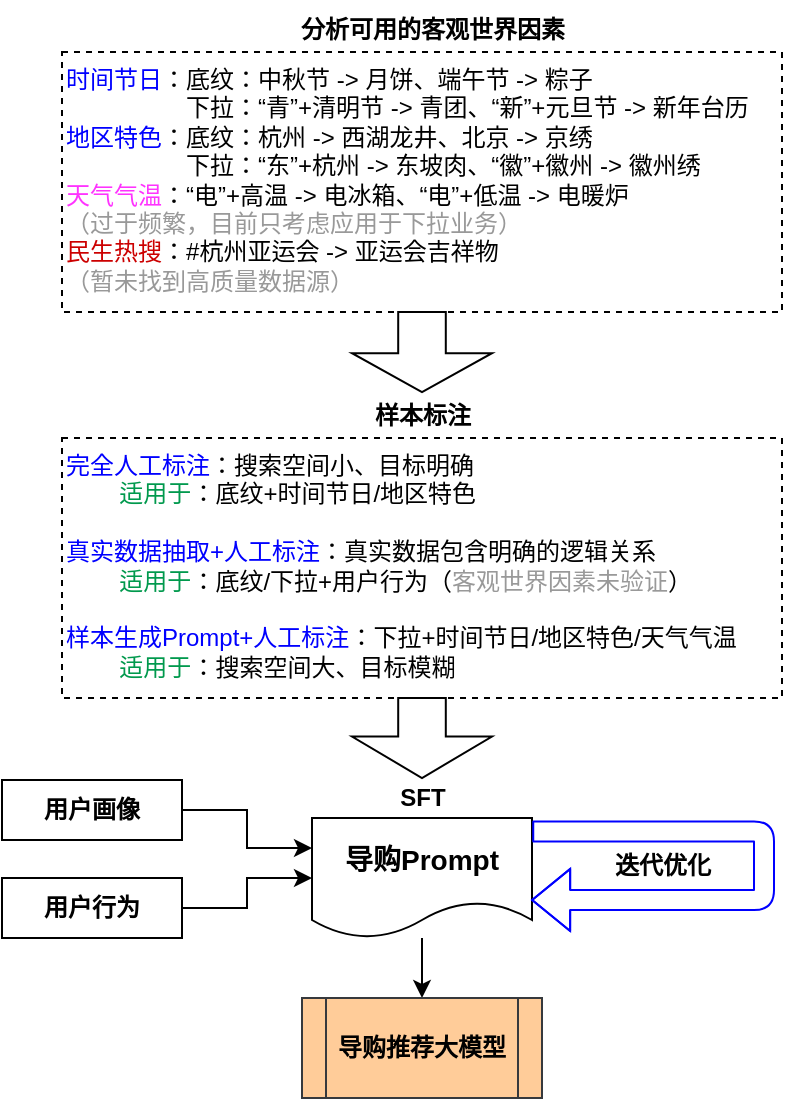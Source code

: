 <mxfile version="21.6.6" type="github" pages="3">
  <diagram name="整体工作流程" id="6svsY7AYi6eWxs9cwY4M">
    <mxGraphModel dx="1185" dy="642" grid="1" gridSize="10" guides="1" tooltips="1" connect="1" arrows="1" fold="1" page="1" pageScale="1" pageWidth="827" pageHeight="1169" math="0" shadow="0">
      <root>
        <mxCell id="0" />
        <mxCell id="1" parent="0" />
        <mxCell id="fewRxQg7fr85fRMhIoog-3" value="&lt;div style=&quot;&quot;&gt;&lt;span style=&quot;background-color: initial;&quot;&gt;&lt;font color=&quot;#0000ff&quot;&gt;时间节日&lt;/font&gt;：底纹：中秋节 -&amp;gt; 月饼、端午节 -&amp;gt; 粽子&lt;/span&gt;&lt;/div&gt;&lt;div style=&quot;&quot;&gt;&lt;span style=&quot;background-color: initial;&quot;&gt;&lt;span style=&quot;white-space: pre;&quot;&gt;&#x9;&lt;span style=&quot;white-space: pre;&quot;&gt;&#x9;&lt;/span&gt; &lt;/span&gt;&amp;nbsp;下拉：“青”+清明节 -&amp;gt; 青团、“新”+元旦节 -&amp;gt; 新年台历&lt;br&gt;&lt;/span&gt;&lt;/div&gt;&lt;div style=&quot;&quot;&gt;&lt;font color=&quot;#0000ff&quot;&gt;地区特色&lt;/font&gt;：底纹：杭州 -&amp;gt; 西湖龙井、北京 -&amp;gt; 京绣&lt;/div&gt;&lt;div style=&quot;&quot;&gt;&lt;span style=&quot;white-space: pre;&quot;&gt;&#x9;&lt;/span&gt;&lt;span style=&quot;white-space: pre;&quot;&gt;&#x9;&lt;/span&gt;&amp;nbsp; 下拉：“东”+杭州 -&amp;gt; 东坡肉、“徽”+徽州 -&amp;gt; 徽州绣&lt;br&gt;&lt;/div&gt;&lt;div style=&quot;&quot;&gt;&lt;font color=&quot;#ff33ff&quot;&gt;天气气温&lt;/font&gt;：“电”+高温 -&amp;gt; 电冰箱、“电”+低温 -&amp;gt; 电暖炉&lt;/div&gt;&lt;div style=&quot;&quot;&gt;&lt;font color=&quot;#999999&quot;&gt;（过于频繁，目前只考虑应用于下拉业务）&lt;/font&gt;&lt;br&gt;&lt;/div&gt;&lt;div style=&quot;&quot;&gt;&lt;font color=&quot;#cc0000&quot;&gt;民生热搜&lt;/font&gt;：#杭州亚运会 -&amp;gt; 亚运会吉祥物&lt;/div&gt;&lt;div style=&quot;&quot;&gt;&lt;font color=&quot;#999999&quot;&gt;（暂未找到高质量数据源）&lt;/font&gt;&lt;/div&gt;" style="rounded=0;whiteSpace=wrap;html=1;dashed=1;fillColor=none;align=left;labelPosition=center;verticalLabelPosition=middle;verticalAlign=top;" vertex="1" parent="1">
          <mxGeometry x="220" y="86" width="360" height="130" as="geometry" />
        </mxCell>
        <mxCell id="fewRxQg7fr85fRMhIoog-4" value="&lt;b style=&quot;&quot;&gt;分析可用的客观世界因素&lt;/b&gt;" style="text;html=1;align=center;verticalAlign=middle;resizable=0;points=[];autosize=1;strokeColor=none;fillColor=none;" vertex="1" parent="1">
          <mxGeometry x="325" y="60" width="160" height="30" as="geometry" />
        </mxCell>
        <mxCell id="fewRxQg7fr85fRMhIoog-6" value="&lt;div style=&quot;&quot;&gt;&lt;font color=&quot;#0000ff&quot;&gt;完全人工标注&lt;/font&gt;：搜索空间小、目标明确&lt;/div&gt;&lt;font style=&quot;background-color: initial;&quot;&gt;&lt;span style=&quot;color: rgb(0, 0, 255); white-space: pre;&quot;&gt;&#x9;&lt;/span&gt;&lt;font color=&quot;#00994d&quot;&gt;适用于&lt;/font&gt;&lt;/font&gt;&lt;span style=&quot;background-color: initial;&quot;&gt;：&lt;/span&gt;底纹+时间节日/地区特色&lt;div style=&quot;&quot;&gt;&lt;br&gt;&lt;/div&gt;&lt;div style=&quot;&quot;&gt;&lt;font color=&quot;#0000ff&quot;&gt;真实数据抽取+人工标注&lt;/font&gt;：真实数据包含明确的逻辑关系&lt;/div&gt;&lt;div style=&quot;&quot;&gt;&lt;span style=&quot;white-space: pre;&quot;&gt;&#x9;&lt;/span&gt;&lt;font color=&quot;#00994d&quot;&gt;适用于&lt;/font&gt;：底纹/下拉+用户行为（&lt;font color=&quot;#999999&quot;&gt;客观世界因素未验证&lt;/font&gt;）&lt;br&gt;&lt;/div&gt;&lt;div style=&quot;&quot;&gt;&lt;font color=&quot;#0000ff&quot;&gt;&lt;br&gt;&lt;/font&gt;&lt;/div&gt;&lt;div style=&quot;&quot;&gt;&lt;font color=&quot;#0000ff&quot;&gt;样本生成Prompt+人工标注&lt;/font&gt;：下拉+时间节日/地区特色/天气气温&lt;/div&gt;&lt;div style=&quot;&quot;&gt;&lt;span style=&quot;color: rgb(0, 0, 255); white-space: pre;&quot;&gt;&#x9;&lt;/span&gt;&lt;font color=&quot;#00994d&quot;&gt;适用于&lt;/font&gt;：搜索空间大、目标模糊&lt;/div&gt;" style="rounded=0;whiteSpace=wrap;html=1;dashed=1;fillColor=none;align=left;labelPosition=center;verticalLabelPosition=middle;verticalAlign=top;" vertex="1" parent="1">
          <mxGeometry x="220" y="279" width="360" height="130" as="geometry" />
        </mxCell>
        <mxCell id="fewRxQg7fr85fRMhIoog-7" value="&lt;b style=&quot;&quot;&gt;样本标注&lt;/b&gt;" style="text;html=1;align=center;verticalAlign=middle;resizable=0;points=[];autosize=1;strokeColor=none;fillColor=none;" vertex="1" parent="1">
          <mxGeometry x="365" y="253" width="70" height="30" as="geometry" />
        </mxCell>
        <mxCell id="fewRxQg7fr85fRMhIoog-8" value="" style="html=1;shadow=0;dashed=0;align=center;verticalAlign=middle;shape=mxgraph.arrows2.arrow;dy=0.66;dx=19.43;direction=south;notch=0;" vertex="1" parent="1">
          <mxGeometry x="365" y="216" width="70" height="40" as="geometry" />
        </mxCell>
        <mxCell id="fewRxQg7fr85fRMhIoog-9" value="" style="html=1;shadow=0;dashed=0;align=center;verticalAlign=middle;shape=mxgraph.arrows2.arrow;dy=0.66;dx=20.71;direction=south;notch=0;" vertex="1" parent="1">
          <mxGeometry x="365" y="409" width="70" height="40" as="geometry" />
        </mxCell>
        <mxCell id="iETDFduR17f8zgd3Fvz0-1" style="edgeStyle=orthogonalEdgeStyle;rounded=0;orthogonalLoop=1;jettySize=auto;html=1;entryX=0;entryY=0.25;entryDx=0;entryDy=0;" edge="1" parent="1" source="fewRxQg7fr85fRMhIoog-10" target="fewRxQg7fr85fRMhIoog-18">
          <mxGeometry relative="1" as="geometry" />
        </mxCell>
        <mxCell id="fewRxQg7fr85fRMhIoog-10" value="&lt;b&gt;用户画像&lt;/b&gt;" style="rounded=0;whiteSpace=wrap;html=1;" vertex="1" parent="1">
          <mxGeometry x="190" y="450" width="90" height="30" as="geometry" />
        </mxCell>
        <mxCell id="iETDFduR17f8zgd3Fvz0-2" style="edgeStyle=orthogonalEdgeStyle;rounded=0;orthogonalLoop=1;jettySize=auto;html=1;entryX=0;entryY=0.5;entryDx=0;entryDy=0;" edge="1" parent="1" source="fewRxQg7fr85fRMhIoog-11" target="fewRxQg7fr85fRMhIoog-18">
          <mxGeometry relative="1" as="geometry" />
        </mxCell>
        <mxCell id="fewRxQg7fr85fRMhIoog-11" value="&lt;b&gt;用户行为&lt;/b&gt;" style="rounded=0;whiteSpace=wrap;html=1;" vertex="1" parent="1">
          <mxGeometry x="190" y="499" width="90" height="30" as="geometry" />
        </mxCell>
        <mxCell id="fewRxQg7fr85fRMhIoog-20" style="edgeStyle=orthogonalEdgeStyle;rounded=0;orthogonalLoop=1;jettySize=auto;html=1;" edge="1" parent="1" source="fewRxQg7fr85fRMhIoog-18" target="fewRxQg7fr85fRMhIoog-19">
          <mxGeometry relative="1" as="geometry" />
        </mxCell>
        <mxCell id="fewRxQg7fr85fRMhIoog-18" value="&lt;b&gt;&lt;font style=&quot;font-size: 14px;&quot;&gt;导购Prompt&lt;/font&gt;&lt;/b&gt;" style="shape=document;whiteSpace=wrap;html=1;boundedLbl=1;" vertex="1" parent="1">
          <mxGeometry x="345" y="469" width="110" height="60" as="geometry" />
        </mxCell>
        <mxCell id="fewRxQg7fr85fRMhIoog-19" value="&lt;b&gt;导购推荐大模型&lt;/b&gt;" style="shape=process;whiteSpace=wrap;html=1;backgroundOutline=1;fillColor=#ffcc99;strokeColor=#36393d;" vertex="1" parent="1">
          <mxGeometry x="340" y="559" width="120" height="50" as="geometry" />
        </mxCell>
        <mxCell id="fewRxQg7fr85fRMhIoog-21" value="&lt;b style=&quot;&quot;&gt;SFT&lt;/b&gt;" style="text;html=1;align=center;verticalAlign=middle;resizable=0;points=[];autosize=1;strokeColor=none;fillColor=none;" vertex="1" parent="1">
          <mxGeometry x="375" y="444" width="50" height="30" as="geometry" />
        </mxCell>
        <mxCell id="iETDFduR17f8zgd3Fvz0-6" style="edgeStyle=orthogonalEdgeStyle;orthogonalLoop=1;jettySize=auto;html=1;exitX=0.992;exitY=0.112;exitDx=0;exitDy=0;exitPerimeter=0;entryX=0.987;entryY=0.683;entryDx=0;entryDy=0;entryPerimeter=0;strokeColor=#0000FF;rounded=1;shape=flexArrow;shadow=0;" edge="1" parent="1">
          <mxGeometry relative="1" as="geometry">
            <mxPoint x="455.12" y="475.72" as="sourcePoint" />
            <mxPoint x="454.57" y="509.98" as="targetPoint" />
            <Array as="points">
              <mxPoint x="571" y="476" />
              <mxPoint x="571" y="510" />
            </Array>
          </mxGeometry>
        </mxCell>
        <mxCell id="iETDFduR17f8zgd3Fvz0-7" value="&lt;b&gt;迭代优化&lt;/b&gt;" style="text;html=1;align=center;verticalAlign=middle;resizable=0;points=[];autosize=1;strokeColor=none;fillColor=none;" vertex="1" parent="1">
          <mxGeometry x="485" y="478" width="70" height="30" as="geometry" />
        </mxCell>
      </root>
    </mxGraphModel>
  </diagram>
  <diagram id="QY3gI__UVawmeQXpaZvP" name="样本标注">
    <mxGraphModel dx="902" dy="489" grid="1" gridSize="10" guides="1" tooltips="1" connect="1" arrows="1" fold="1" page="1" pageScale="1" pageWidth="827" pageHeight="1169" math="0" shadow="0">
      <root>
        <mxCell id="0" />
        <mxCell id="1" parent="0" />
        <mxCell id="Euo8UWNocTlka5IELdEy-1" value="&lt;p style=&quot;line-height: 150%;&quot;&gt;1.元旦节&lt;br&gt;2.春节&lt;br&gt;3.元宵节&lt;br&gt;4.情人节&lt;br&gt;5.女生节&lt;br&gt;······&lt;/p&gt;" style="rounded=0;whiteSpace=wrap;html=1;fillColor=none;align=left;dashed=1;strokeColor=#990099;spacing=6;" vertex="1" parent="1">
          <mxGeometry x="110" y="90" width="80" height="130" as="geometry" />
        </mxCell>
        <mxCell id="0dGfKXdX8EaHRsxWxWA2-1" value="&lt;b&gt;所有节日&lt;/b&gt;" style="text;html=1;align=center;verticalAlign=middle;resizable=0;points=[];autosize=1;strokeColor=none;fillColor=none;" vertex="1" parent="1">
          <mxGeometry x="115" y="60" width="70" height="30" as="geometry" />
        </mxCell>
        <mxCell id="0dGfKXdX8EaHRsxWxWA2-2" value="&lt;b&gt;用户画像&lt;/b&gt;" style="text;html=1;align=center;verticalAlign=middle;resizable=0;points=[];autosize=1;strokeColor=none;fillColor=none;" vertex="1" parent="1">
          <mxGeometry x="540" y="60" width="70" height="30" as="geometry" />
        </mxCell>
        <mxCell id="0dGfKXdX8EaHRsxWxWA2-3" value="&lt;font color=&quot;#0000ff&quot;&gt;性别&lt;/font&gt;：男性/女性&lt;br&gt;&lt;font color=&quot;#0000ff&quot;&gt;年龄&lt;/font&gt;：18岁以下/19-24岁/25-29岁/···&lt;br&gt;&lt;font color=&quot;#0000ff&quot;&gt;人生&lt;/font&gt;：单身/婚恋未育/已婚已育&lt;br&gt;&lt;font color=&quot;#0000ff&quot;&gt;孩子&lt;/font&gt;：1-3岁的儿子/3-6岁的女儿/···&lt;br&gt;&lt;font color=&quot;#0000ff&quot;&gt;老人&lt;/font&gt;：有/空&lt;br&gt;&lt;font color=&quot;#0000ff&quot;&gt;汽车&lt;/font&gt;：有/空&lt;br&gt;&lt;font color=&quot;#0000ff&quot;&gt;宠物&lt;/font&gt;：猫/狗/猫和狗&lt;br&gt;&lt;font color=&quot;#0000ff&quot;&gt;地点&lt;/font&gt;：杭州/北京/···" style="rounded=0;whiteSpace=wrap;html=1;fillColor=none;align=left;dashed=1;strokeColor=#990099;spacing=6;" vertex="1" parent="1">
          <mxGeometry x="460" y="90" width="230" height="130" as="geometry" />
        </mxCell>
        <mxCell id="0dGfKXdX8EaHRsxWxWA2-12" value="" style="endArrow=none;html=1;rounded=0;entryX=0;entryY=0.5;entryDx=0;entryDy=0;" edge="1" parent="1" target="0dGfKXdX8EaHRsxWxWA2-14">
          <mxGeometry width="50" height="50" relative="1" as="geometry">
            <mxPoint x="170" y="110" as="sourcePoint" />
            <mxPoint x="226.182" y="128.879" as="targetPoint" />
          </mxGeometry>
        </mxCell>
        <mxCell id="0dGfKXdX8EaHRsxWxWA2-14" value="元旦节 + 3-6岁的女儿&lt;br&gt;推：女童新年唐装" style="rounded=1;whiteSpace=wrap;html=1;" vertex="1" parent="1">
          <mxGeometry x="260" y="90" width="120" height="40" as="geometry" />
        </mxCell>
        <mxCell id="0dGfKXdX8EaHRsxWxWA2-15" value="" style="endArrow=none;html=1;rounded=0;entryX=0.002;entryY=0.447;entryDx=0;entryDy=0;entryPerimeter=0;exitX=1;exitY=0.5;exitDx=0;exitDy=0;" edge="1" parent="1" source="0dGfKXdX8EaHRsxWxWA2-14" target="0dGfKXdX8EaHRsxWxWA2-3">
          <mxGeometry width="50" height="50" relative="1" as="geometry">
            <mxPoint x="340" y="170" as="sourcePoint" />
            <mxPoint x="390" y="120" as="targetPoint" />
          </mxGeometry>
        </mxCell>
        <mxCell id="0dGfKXdX8EaHRsxWxWA2-16" value="&lt;b&gt;人工标注&lt;/b&gt;" style="text;html=1;align=center;verticalAlign=middle;resizable=0;points=[];autosize=1;strokeColor=none;fillColor=none;" vertex="1" parent="1">
          <mxGeometry x="285" y="60" width="70" height="30" as="geometry" />
        </mxCell>
        <mxCell id="0dGfKXdX8EaHRsxWxWA2-17" value="情人节 + 男性 + 婚恋&lt;br&gt;推：项链送女友" style="rounded=1;whiteSpace=wrap;html=1;" vertex="1" parent="1">
          <mxGeometry x="260" y="145" width="120" height="40" as="geometry" />
        </mxCell>
        <mxCell id="0dGfKXdX8EaHRsxWxWA2-18" value="" style="endArrow=none;html=1;rounded=0;entryX=0;entryY=0.5;entryDx=0;entryDy=0;" edge="1" parent="1" target="0dGfKXdX8EaHRsxWxWA2-17">
          <mxGeometry width="50" height="50" relative="1" as="geometry">
            <mxPoint x="170" y="164" as="sourcePoint" />
            <mxPoint x="260" y="164" as="targetPoint" />
          </mxGeometry>
        </mxCell>
        <mxCell id="0dGfKXdX8EaHRsxWxWA2-19" value="" style="endArrow=none;html=1;rounded=0;entryX=0.004;entryY=0.118;entryDx=0;entryDy=0;entryPerimeter=0;exitX=1;exitY=0.5;exitDx=0;exitDy=0;" edge="1" parent="1" source="0dGfKXdX8EaHRsxWxWA2-17" target="0dGfKXdX8EaHRsxWxWA2-3">
          <mxGeometry width="50" height="50" relative="1" as="geometry">
            <mxPoint x="340" y="170" as="sourcePoint" />
            <mxPoint x="390" y="120" as="targetPoint" />
          </mxGeometry>
        </mxCell>
        <mxCell id="0dGfKXdX8EaHRsxWxWA2-20" value="" style="endArrow=none;html=1;rounded=0;entryX=0.007;entryY=0.332;entryDx=0;entryDy=0;entryPerimeter=0;" edge="1" parent="1" target="0dGfKXdX8EaHRsxWxWA2-3">
          <mxGeometry width="50" height="50" relative="1" as="geometry">
            <mxPoint x="380" y="170" as="sourcePoint" />
            <mxPoint x="390" y="120" as="targetPoint" />
          </mxGeometry>
        </mxCell>
        <mxCell id="0dGfKXdX8EaHRsxWxWA2-21" value="情人节 + 女性 + 婚恋&lt;br&gt;推：剃须刀送男友" style="rounded=1;whiteSpace=wrap;html=1;" vertex="1" parent="1">
          <mxGeometry x="260" y="200" width="120" height="40" as="geometry" />
        </mxCell>
        <mxCell id="0dGfKXdX8EaHRsxWxWA2-22" value="" style="endArrow=none;html=1;rounded=0;entryX=0;entryY=0.5;entryDx=0;entryDy=0;" edge="1" parent="1" target="0dGfKXdX8EaHRsxWxWA2-21">
          <mxGeometry width="50" height="50" relative="1" as="geometry">
            <mxPoint x="170" y="165" as="sourcePoint" />
            <mxPoint x="260" y="215" as="targetPoint" />
          </mxGeometry>
        </mxCell>
        <mxCell id="0dGfKXdX8EaHRsxWxWA2-23" value="" style="endArrow=none;html=1;rounded=0;entryX=0.007;entryY=0.328;entryDx=0;entryDy=0;entryPerimeter=0;exitX=1.003;exitY=0.413;exitDx=0;exitDy=0;exitPerimeter=0;" edge="1" parent="1" source="0dGfKXdX8EaHRsxWxWA2-21" target="0dGfKXdX8EaHRsxWxWA2-3">
          <mxGeometry width="50" height="50" relative="1" as="geometry">
            <mxPoint x="390" y="180" as="sourcePoint" />
            <mxPoint x="472" y="143" as="targetPoint" />
          </mxGeometry>
        </mxCell>
        <mxCell id="0dGfKXdX8EaHRsxWxWA2-24" value="" style="endArrow=none;html=1;rounded=0;entryX=-0.001;entryY=0.131;entryDx=0;entryDy=0;entryPerimeter=0;exitX=1.013;exitY=0.413;exitDx=0;exitDy=0;exitPerimeter=0;" edge="1" parent="1" source="0dGfKXdX8EaHRsxWxWA2-21" target="0dGfKXdX8EaHRsxWxWA2-3">
          <mxGeometry width="50" height="50" relative="1" as="geometry">
            <mxPoint x="390" y="227" as="sourcePoint" />
            <mxPoint x="472" y="143" as="targetPoint" />
          </mxGeometry>
        </mxCell>
        <mxCell id="-FmtH7XlxLE_2CYFFByu-2" value="" style="ellipse;whiteSpace=wrap;html=1;fillColor=#cdeb8b;strokeColor=#36393d;gradientColor=none;opacity=50;" vertex="1" parent="1">
          <mxGeometry x="280" y="340" width="230" height="150" as="geometry" />
        </mxCell>
        <mxCell id="-FmtH7XlxLE_2CYFFByu-3" value="" style="ellipse;whiteSpace=wrap;html=1;fillColor=#cce5ff;strokeColor=#36393d;fillStyle=auto;opacity=50;" vertex="1" parent="1">
          <mxGeometry x="165" y="340" width="255" height="150" as="geometry" />
        </mxCell>
        <mxCell id="-FmtH7XlxLE_2CYFFByu-4" value="儿童节前夕" style="text;html=1;align=center;verticalAlign=middle;resizable=0;points=[];autosize=1;strokeColor=none;fillColor=none;" vertex="1" parent="1">
          <mxGeometry x="250" y="314" width="80" height="30" as="geometry" />
        </mxCell>
        <mxCell id="-FmtH7XlxLE_2CYFFByu-5" value="儿童节之后" style="text;html=1;align=center;verticalAlign=middle;resizable=0;points=[];autosize=1;strokeColor=none;fillColor=none;" vertex="1" parent="1">
          <mxGeometry x="370" y="314" width="80" height="30" as="geometry" />
        </mxCell>
        <mxCell id="-FmtH7XlxLE_2CYFFByu-6" value="&lt;div style=&quot;text-align: left;&quot;&gt;&lt;span style=&quot;background-color: initial;&quot;&gt;1.儿童节玩具&lt;/span&gt;&lt;/div&gt;&lt;div style=&quot;text-align: left;&quot;&gt;&lt;span style=&quot;background-color: initial;&quot;&gt;2.童装&lt;/span&gt;&lt;/div&gt;&lt;div style=&quot;text-align: left;&quot;&gt;&lt;span style=&quot;background-color: initial;&quot;&gt;3.其他热搜&lt;/span&gt;&lt;/div&gt;" style="text;html=1;align=center;verticalAlign=middle;resizable=0;points=[];autosize=1;strokeColor=none;fillColor=none;" vertex="1" parent="1">
          <mxGeometry x="185" y="390" width="90" height="60" as="geometry" />
        </mxCell>
        <mxCell id="-FmtH7XlxLE_2CYFFByu-7" value="&lt;div style=&quot;text-align: left;&quot;&gt;&lt;span style=&quot;background-color: initial;&quot;&gt;1.美妆&lt;/span&gt;&lt;/div&gt;&lt;div style=&quot;text-align: left;&quot;&gt;&lt;span style=&quot;background-color: initial;&quot;&gt;2.口红&lt;/span&gt;&lt;/div&gt;&lt;div style=&quot;text-align: left;&quot;&gt;&lt;span style=&quot;background-color: initial;&quot;&gt;3.数码电器&lt;/span&gt;&lt;/div&gt;&lt;div style=&quot;text-align: left;&quot;&gt;&lt;span style=&quot;background-color: initial;&quot;&gt;4.动漫周边&lt;/span&gt;&lt;/div&gt;&lt;div style=&quot;text-align: left;&quot;&gt;&lt;span style=&quot;background-color: initial;&quot;&gt;5.时尚T恤&lt;/span&gt;&lt;/div&gt;" style="text;html=1;align=center;verticalAlign=middle;resizable=0;points=[];autosize=1;strokeColor=none;fillColor=none;" vertex="1" parent="1">
          <mxGeometry x="310" y="375" width="80" height="90" as="geometry" />
        </mxCell>
        <mxCell id="-FmtH7XlxLE_2CYFFByu-8" value="&lt;div style=&quot;text-align: left;&quot;&gt;&lt;span style=&quot;background-color: initial;&quot;&gt;1.其他top热搜&lt;/span&gt;&lt;/div&gt;" style="text;html=1;align=center;verticalAlign=middle;resizable=0;points=[];autosize=1;strokeColor=none;fillColor=none;" vertex="1" parent="1">
          <mxGeometry x="414" y="405" width="100" height="30" as="geometry" />
        </mxCell>
        <mxCell id="-FmtH7XlxLE_2CYFFByu-9" value="1.儿童节玩具&lt;br&gt;&lt;div style=&quot;text-align: left;&quot;&gt;&lt;span style=&quot;background-color: initial;&quot;&gt;2.童装&lt;/span&gt;&lt;/div&gt;" style="ellipse;whiteSpace=wrap;html=1;fillColor=#ffcccc;strokeColor=#36393d;" vertex="1" parent="1">
          <mxGeometry x="345" y="502.5" width="100" height="65" as="geometry" />
        </mxCell>
        <mxCell id="-FmtH7XlxLE_2CYFFByu-14" style="edgeStyle=orthogonalEdgeStyle;rounded=0;orthogonalLoop=1;jettySize=auto;html=1;exitX=0.5;exitY=1;exitDx=0;exitDy=0;" edge="1" parent="1" source="-FmtH7XlxLE_2CYFFByu-12">
          <mxGeometry relative="1" as="geometry">
            <mxPoint x="230.174" y="520" as="targetPoint" />
          </mxGeometry>
        </mxCell>
        <mxCell id="-FmtH7XlxLE_2CYFFByu-12" value="" style="rounded=0;whiteSpace=wrap;html=1;fillColor=none;dashed=1;" vertex="1" parent="1">
          <mxGeometry x="190" y="390" width="80" height="60" as="geometry" />
        </mxCell>
        <mxCell id="-FmtH7XlxLE_2CYFFByu-16" style="edgeStyle=orthogonalEdgeStyle;rounded=0;orthogonalLoop=1;jettySize=auto;html=1;entryX=0;entryY=0.5;entryDx=0;entryDy=0;" edge="1" parent="1" source="-FmtH7XlxLE_2CYFFByu-15" target="-FmtH7XlxLE_2CYFFByu-9">
          <mxGeometry relative="1" as="geometry" />
        </mxCell>
        <mxCell id="-FmtH7XlxLE_2CYFFByu-15" value="抽取，人工标注过滤" style="text;html=1;align=center;verticalAlign=middle;resizable=0;points=[];autosize=1;strokeColor=default;fillColor=none;dashed=1;dashPattern=1 1;" vertex="1" parent="1">
          <mxGeometry x="165" y="520" width="130" height="30" as="geometry" />
        </mxCell>
        <mxCell id="jSN4fC_e8fdfGyuPKQl--6" style="edgeStyle=orthogonalEdgeStyle;rounded=0;orthogonalLoop=1;jettySize=auto;html=1;entryX=0.5;entryY=0;entryDx=0;entryDy=0;entryPerimeter=0;exitX=0.497;exitY=0.814;exitDx=0;exitDy=0;exitPerimeter=0;" edge="1" parent="1" source="8KKMYVU3bHa0hRRqsVrM-1" target="jSN4fC_e8fdfGyuPKQl--1">
          <mxGeometry relative="1" as="geometry" />
        </mxCell>
        <mxCell id="jSN4fC_e8fdfGyuPKQl--11" value="随机抽8个" style="edgeLabel;html=1;align=center;verticalAlign=middle;resizable=0;points=[];" vertex="1" connectable="0" parent="jSN4fC_e8fdfGyuPKQl--6">
          <mxGeometry x="-0.243" relative="1" as="geometry">
            <mxPoint as="offset" />
          </mxGeometry>
        </mxCell>
        <mxCell id="8KKMYVU3bHa0hRRqsVrM-1" value="&lt;div style=&quot;font-size: 11px;&quot;&gt;&lt;font style=&quot;font-size: 11px;&quot;&gt;前缀词：冰。&lt;/font&gt;&lt;/div&gt;&lt;div style=&quot;font-size: 11px;&quot;&gt;&lt;font style=&quot;font-size: 11px;&quot;&gt;构造场景：现在天气为晴，气温超过35度，&lt;/font&gt;&lt;/div&gt;&lt;div style=&quot;font-size: 11px;&quot;&gt;&lt;font style=&quot;font-size: 11px;&quot;&gt;太阳猛烈，基于前缀词更适合搜索冰袖。&lt;/font&gt;&lt;/div&gt;&lt;div style=&quot;font-size: 11px;&quot;&gt;&lt;font style=&quot;font-size: 11px;&quot;&gt;推荐query：冰袖&lt;/font&gt;&lt;/div&gt;" style="strokeWidth=2;html=1;shape=mxgraph.flowchart.multi-document;whiteSpace=wrap;align=left;spacing=6;fontSize=10;strokeColor=#00994D;" vertex="1" parent="1">
          <mxGeometry x="82" y="640" width="298" height="120" as="geometry" />
        </mxCell>
        <mxCell id="8KKMYVU3bHa0hRRqsVrM-2" value="人工构造一批few-shot样本池" style="text;html=1;align=center;verticalAlign=middle;resizable=0;points=[];autosize=1;strokeColor=none;fillColor=none;" vertex="1" parent="1">
          <mxGeometry x="82" y="610" width="180" height="30" as="geometry" />
        </mxCell>
        <mxCell id="5L6CSHoUNtJC-aSqBn-k-1" style="edgeStyle=orthogonalEdgeStyle;rounded=0;orthogonalLoop=1;jettySize=auto;html=1;entryX=0.75;entryY=0;entryDx=0;entryDy=0;entryPerimeter=0;" edge="1" parent="1" source="8KKMYVU3bHa0hRRqsVrM-3" target="jSN4fC_e8fdfGyuPKQl--1">
          <mxGeometry relative="1" as="geometry">
            <Array as="points">
              <mxPoint x="420" y="700" />
              <mxPoint x="420" y="800" />
              <mxPoint x="255" y="800" />
            </Array>
          </mxGeometry>
        </mxCell>
        <mxCell id="5L6CSHoUNtJC-aSqBn-k-2" value="随机抽2个" style="edgeLabel;html=1;align=center;verticalAlign=middle;resizable=0;points=[];" vertex="1" connectable="0" parent="5L6CSHoUNtJC-aSqBn-k-1">
          <mxGeometry x="0.352" y="-1" relative="1" as="geometry">
            <mxPoint as="offset" />
          </mxGeometry>
        </mxCell>
        <mxCell id="8KKMYVU3bHa0hRRqsVrM-3" value="&lt;div style=&quot;border-color: var(--border-color); font-size: 11px;&quot;&gt;&lt;font style=&quot;border-color: var(--border-color);&quot;&gt;前缀词：&lt;/font&gt;&lt;/div&gt;&lt;div style=&quot;border-color: var(--border-color); font-size: 11px;&quot;&gt;&lt;font style=&quot;border-color: var(--border-color);&quot;&gt;构造场景：&lt;/font&gt;&lt;/div&gt;&lt;div style=&quot;border-color: var(--border-color); font-size: 11px;&quot;&gt;&lt;font style=&quot;border-color: var(--border-color);&quot;&gt;推荐query：&lt;/font&gt;&lt;/div&gt;" style="strokeWidth=2;html=1;shape=mxgraph.flowchart.multi-document;whiteSpace=wrap;strokeColor=#990099;align=left;spacing=6;" vertex="1" parent="1">
          <mxGeometry x="470" y="645" width="240" height="110" as="geometry" />
        </mxCell>
        <mxCell id="jSN4fC_e8fdfGyuPKQl--10" style="edgeStyle=orthogonalEdgeStyle;rounded=0;orthogonalLoop=1;jettySize=auto;html=1;entryX=0.445;entryY=0.93;entryDx=0;entryDy=0;entryPerimeter=0;" edge="1" parent="1" source="8KKMYVU3bHa0hRRqsVrM-5" target="8KKMYVU3bHa0hRRqsVrM-3">
          <mxGeometry relative="1" as="geometry" />
        </mxCell>
        <mxCell id="jSN4fC_e8fdfGyuPKQl--14" value="去重、写入" style="edgeLabel;html=1;align=center;verticalAlign=middle;resizable=0;points=[];" vertex="1" connectable="0" parent="jSN4fC_e8fdfGyuPKQl--10">
          <mxGeometry x="-0.11" y="-1" relative="1" as="geometry">
            <mxPoint as="offset" />
          </mxGeometry>
        </mxCell>
        <mxCell id="8KKMYVU3bHa0hRRqsVrM-5" value="LLM&lt;br&gt;（chatGPT、chatGLM2）" style="shape=process;whiteSpace=wrap;html=1;backgroundOutline=1;fillColor=#ffcc99;strokeColor=#36393d;" vertex="1" parent="1">
          <mxGeometry x="480" y="830" width="196" height="60" as="geometry" />
        </mxCell>
        <mxCell id="jSN4fC_e8fdfGyuPKQl--9" style="edgeStyle=orthogonalEdgeStyle;rounded=0;orthogonalLoop=1;jettySize=auto;html=1;exitX=1;exitY=0.5;exitDx=0;exitDy=0;exitPerimeter=0;entryX=0;entryY=0.5;entryDx=0;entryDy=0;" edge="1" parent="1" source="jSN4fC_e8fdfGyuPKQl--1" target="8KKMYVU3bHa0hRRqsVrM-5">
          <mxGeometry relative="1" as="geometry" />
        </mxCell>
        <mxCell id="jSN4fC_e8fdfGyuPKQl--13" value="生成10个" style="edgeLabel;html=1;align=center;verticalAlign=middle;resizable=0;points=[];" vertex="1" connectable="0" parent="jSN4fC_e8fdfGyuPKQl--9">
          <mxGeometry x="-0.175" y="1" relative="1" as="geometry">
            <mxPoint x="17" y="1" as="offset" />
          </mxGeometry>
        </mxCell>
        <mxCell id="jSN4fC_e8fdfGyuPKQl--1" value="&lt;div style=&quot;&quot;&gt;&lt;b style=&quot;&quot;&gt;&lt;font style=&quot;font-size: 12px;&quot;&gt;few-shot Prompt&lt;/font&gt;&lt;/b&gt;&lt;/div&gt;" style="strokeWidth=2;html=1;shape=mxgraph.flowchart.document2;whiteSpace=wrap;size=0.295;align=center;" vertex="1" parent="1">
          <mxGeometry x="180" y="830" width="100" height="60" as="geometry" />
        </mxCell>
        <mxCell id="jSN4fC_e8fdfGyuPKQl--5" value="&lt;div style=&quot;border-color: var(--border-color); text-align: left;&quot;&gt;&lt;font color=&quot;#808080&quot;&gt;根据下列样例相似的其他样本，尽可能给出多元化的样本，要求：&lt;/font&gt;&lt;/div&gt;&lt;div style=&quot;border-color: var(--border-color); text-align: left;&quot;&gt;&lt;font color=&quot;#808080&quot;&gt;前缀词为1个字。&lt;/font&gt;&lt;/div&gt;&lt;div style=&quot;border-color: var(--border-color); text-align: left;&quot;&gt;&lt;font color=&quot;#808080&quot;&gt;构造场景中可考虑的因素：&lt;/font&gt;&lt;/div&gt;&lt;div style=&quot;border-color: var(--border-color); text-align: left;&quot;&gt;&lt;font color=&quot;#808080&quot;&gt;天气（包括：晴天、阴天、大雨、中雨、大雨、暴雨、小雪、大雪、沙尘暴、霾等），温度（包括最高温度和最低温度），体感（包括：极寒、寒冷、冷、凉爽、舒适、炎热、高温），空气湿度（包括：极度干燥、重度干燥、干燥、舒适、湿润、潮湿）；&lt;/font&gt;&lt;/div&gt;&lt;div style=&quot;border-color: var(--border-color); text-align: left;&quot;&gt;&lt;font color=&quot;#808080&quot; style=&quot;border-color: var(--border-color);&quot;&gt;&lt;span style=&quot;background-color: initial;&quot;&gt;推荐query必须为电商领域的推荐query&lt;/span&gt;。&lt;/font&gt;&lt;/div&gt;&lt;div style=&quot;border-color: var(--border-color); text-align: left;&quot;&gt;&lt;font color=&quot;#808080&quot; style=&quot;border-color: var(--border-color);&quot;&gt;（1）sample1&lt;/font&gt;&lt;/div&gt;&lt;div style=&quot;border-color: var(--border-color); text-align: left;&quot;&gt;&lt;font color=&quot;#808080&quot; style=&quot;border-color: var(--border-color);&quot;&gt;（2）sample2&lt;/font&gt;&lt;/div&gt;&lt;div style=&quot;border-color: var(--border-color); text-align: left;&quot;&gt;&lt;font color=&quot;#808080&quot;&gt;&amp;nbsp; &amp;nbsp; &amp;nbsp; &amp;nbsp; &amp;nbsp;····&lt;/font&gt;&lt;/div&gt;&lt;div style=&quot;border-color: var(--border-color); text-align: left;&quot;&gt;&lt;font color=&quot;#808080&quot; style=&quot;border-color: var(--border-color);&quot;&gt;续写10个样本：&lt;/font&gt;&lt;/div&gt;" style="rounded=0;whiteSpace=wrap;html=1;dashed=1;strokeColor=#999999;" vertex="1" parent="1">
          <mxGeometry x="85" y="920" width="555" height="170" as="geometry" />
        </mxCell>
        <mxCell id="jSN4fC_e8fdfGyuPKQl--8" value="LLM构造的样本池" style="text;html=1;align=center;verticalAlign=middle;resizable=0;points=[];autosize=1;strokeColor=none;fillColor=none;" vertex="1" parent="1">
          <mxGeometry x="470" y="615" width="120" height="30" as="geometry" />
        </mxCell>
        <mxCell id="jSN4fC_e8fdfGyuPKQl--17" value="" style="endArrow=classic;html=1;rounded=0;entryX=0.484;entryY=0.912;entryDx=0;entryDy=0;entryPerimeter=0;exitX=0.258;exitY=-0.004;exitDx=0;exitDy=0;exitPerimeter=0;" edge="1" parent="1" source="jSN4fC_e8fdfGyuPKQl--5" target="jSN4fC_e8fdfGyuPKQl--1">
          <mxGeometry width="50" height="50" relative="1" as="geometry">
            <mxPoint x="320" y="860" as="sourcePoint" />
            <mxPoint x="370" y="810" as="targetPoint" />
          </mxGeometry>
        </mxCell>
      </root>
    </mxGraphModel>
  </diagram>
  <diagram id="02bdX0pCvZJO8fWcMHTU" name="self-instruuction">
    <mxGraphModel dx="988" dy="535" grid="1" gridSize="10" guides="1" tooltips="1" connect="1" arrows="1" fold="1" page="1" pageScale="1" pageWidth="827" pageHeight="1169" math="0" shadow="0">
      <root>
        <mxCell id="0" />
        <mxCell id="1" parent="0" />
        <mxCell id="kO33aeQMzPuv-D8IF8nz-1" value="（1）人工标注成本过高；&lt;br&gt;（2）标注的数据缺乏多样性" style="text;html=1;align=left;verticalAlign=middle;resizable=0;points=[];autosize=1;strokeColor=none;fillColor=none;dashed=1;" vertex="1" parent="1">
          <mxGeometry x="180" y="61" width="170" height="40" as="geometry" />
        </mxCell>
        <mxCell id="kO33aeQMzPuv-D8IF8nz-2" value="&lt;font color=&quot;#0000ff&quot;&gt;instruction&lt;/font&gt;：描述任务的形式&lt;br&gt;&lt;font color=&quot;#00994d&quot;&gt;input&lt;/font&gt;：该任务中一个子样本的输入，可无&lt;br&gt;&lt;font color=&quot;#00994d&quot;&gt;output&lt;/font&gt;：该任务中一个子样本的输出" style="rounded=0;whiteSpace=wrap;html=1;align=left;fillColor=none;dashed=1;spacing=6;" vertex="1" parent="1">
          <mxGeometry x="111" y="140" width="239" height="60" as="geometry" />
        </mxCell>
        <mxCell id="kO33aeQMzPuv-D8IF8nz-3" value="解决的问题：" style="text;html=1;align=center;verticalAlign=middle;resizable=0;points=[];autosize=1;strokeColor=none;fillColor=none;" vertex="1" parent="1">
          <mxGeometry x="96" y="59" width="100" height="30" as="geometry" />
        </mxCell>
        <mxCell id="kO33aeQMzPuv-D8IF8nz-4" value="完整样本的三个要素：" style="text;html=1;align=center;verticalAlign=middle;resizable=0;points=[];autosize=1;strokeColor=none;fillColor=none;" vertex="1" parent="1">
          <mxGeometry x="100" y="110" width="140" height="30" as="geometry" />
        </mxCell>
        <mxCell id="kO33aeQMzPuv-D8IF8nz-9" style="edgeStyle=orthogonalEdgeStyle;rounded=0;orthogonalLoop=1;jettySize=auto;html=1;entryX=0;entryY=0.5;entryDx=0;entryDy=0;" edge="1" parent="1" source="kO33aeQMzPuv-D8IF8nz-5" target="kO33aeQMzPuv-D8IF8nz-7">
          <mxGeometry relative="1" as="geometry" />
        </mxCell>
        <mxCell id="kO33aeQMzPuv-D8IF8nz-5" value="利用LLM的few-shot能力，构造新的instruction。&lt;br&gt;目的：增加任务的多样性" style="rounded=0;whiteSpace=wrap;html=1;fillColor=none;dashed=1;strokeColor=#990099;align=left;spacing=6;" vertex="1" parent="1">
          <mxGeometry x="111" y="240" width="169" height="80" as="geometry" />
        </mxCell>
        <mxCell id="kO33aeQMzPuv-D8IF8nz-6" value="第一步：生成指令" style="text;html=1;align=center;verticalAlign=middle;resizable=0;points=[];autosize=1;strokeColor=none;fillColor=none;" vertex="1" parent="1">
          <mxGeometry x="100" y="210" width="120" height="30" as="geometry" />
        </mxCell>
        <mxCell id="kO33aeQMzPuv-D8IF8nz-14" style="edgeStyle=orthogonalEdgeStyle;rounded=0;orthogonalLoop=1;jettySize=auto;html=1;entryX=0.79;entryY=0.944;entryDx=0;entryDy=0;entryPerimeter=0;" edge="1" parent="1" source="kO33aeQMzPuv-D8IF8nz-7" target="kO33aeQMzPuv-D8IF8nz-11">
          <mxGeometry relative="1" as="geometry" />
        </mxCell>
        <mxCell id="kO33aeQMzPuv-D8IF8nz-7" value="利用LLM的few-shot能力，判断第一步生成的instruction是否为分类任务。&lt;br&gt;目的：为第三步做铺垫" style="rounded=0;whiteSpace=wrap;html=1;fillColor=none;dashed=1;strokeColor=#990099;align=left;spacing=6;" vertex="1" parent="1">
          <mxGeometry x="391" y="240" width="169" height="80" as="geometry" />
        </mxCell>
        <mxCell id="kO33aeQMzPuv-D8IF8nz-8" value="第二步：判断是否为分类任务" style="text;html=1;align=center;verticalAlign=middle;resizable=0;points=[];autosize=1;strokeColor=none;fillColor=none;" vertex="1" parent="1">
          <mxGeometry x="380" y="210" width="180" height="30" as="geometry" />
        </mxCell>
        <mxCell id="kO33aeQMzPuv-D8IF8nz-15" style="edgeStyle=orthogonalEdgeStyle;rounded=0;orthogonalLoop=1;jettySize=auto;html=1;entryX=1;entryY=0.5;entryDx=0;entryDy=0;" edge="1" parent="1" source="kO33aeQMzPuv-D8IF8nz-10" target="kO33aeQMzPuv-D8IF8nz-12">
          <mxGeometry relative="1" as="geometry" />
        </mxCell>
        <mxCell id="kO33aeQMzPuv-D8IF8nz-10" value="利用LLM的few-shot能力，根据instruction生成多组对应的input和output。&lt;br&gt;分类任务和非分类任务的prompt顺序不一样。" style="rounded=0;whiteSpace=wrap;html=1;fillColor=none;dashed=1;strokeColor=#990099;align=left;spacing=6;" vertex="1" parent="1">
          <mxGeometry x="391" y="380" width="169" height="80" as="geometry" />
        </mxCell>
        <mxCell id="kO33aeQMzPuv-D8IF8nz-11" value="第三步：样本生成" style="text;html=1;align=center;verticalAlign=middle;resizable=0;points=[];autosize=1;strokeColor=none;fillColor=none;" vertex="1" parent="1">
          <mxGeometry x="380" y="350" width="120" height="30" as="geometry" />
        </mxCell>
        <mxCell id="kO33aeQMzPuv-D8IF8nz-12" value="计算两两样本之间的Rouge-L相似度剔除重复样本&lt;br&gt;目的：提高数据质量" style="rounded=0;whiteSpace=wrap;html=1;fillColor=none;dashed=1;strokeColor=#990099;align=left;spacing=6;" vertex="1" parent="1">
          <mxGeometry x="111" y="380" width="169" height="80" as="geometry" />
        </mxCell>
        <mxCell id="kO33aeQMzPuv-D8IF8nz-13" value="第四步：过滤低质量和重复样本" style="text;html=1;align=center;verticalAlign=middle;resizable=0;points=[];autosize=1;strokeColor=none;fillColor=none;" vertex="1" parent="1">
          <mxGeometry x="100" y="350" width="190" height="30" as="geometry" />
        </mxCell>
        <mxCell id="kO33aeQMzPuv-D8IF8nz-16" value="全程使用GPT3（openai接口），用GPT3生成的数据训练GPT3，所以叫self-instruction&lt;br&gt;&lt;div style=&quot;text-align: left;&quot;&gt;&lt;span style=&quot;background-color: initial;&quot;&gt;关键在于base-LLM已经足够强大。&lt;/span&gt;&lt;/div&gt;" style="text;html=1;align=center;verticalAlign=middle;resizable=0;points=[];autosize=1;strokeColor=none;fillColor=none;" vertex="1" parent="1">
          <mxGeometry x="100" y="475" width="480" height="40" as="geometry" />
        </mxCell>
      </root>
    </mxGraphModel>
  </diagram>
</mxfile>
